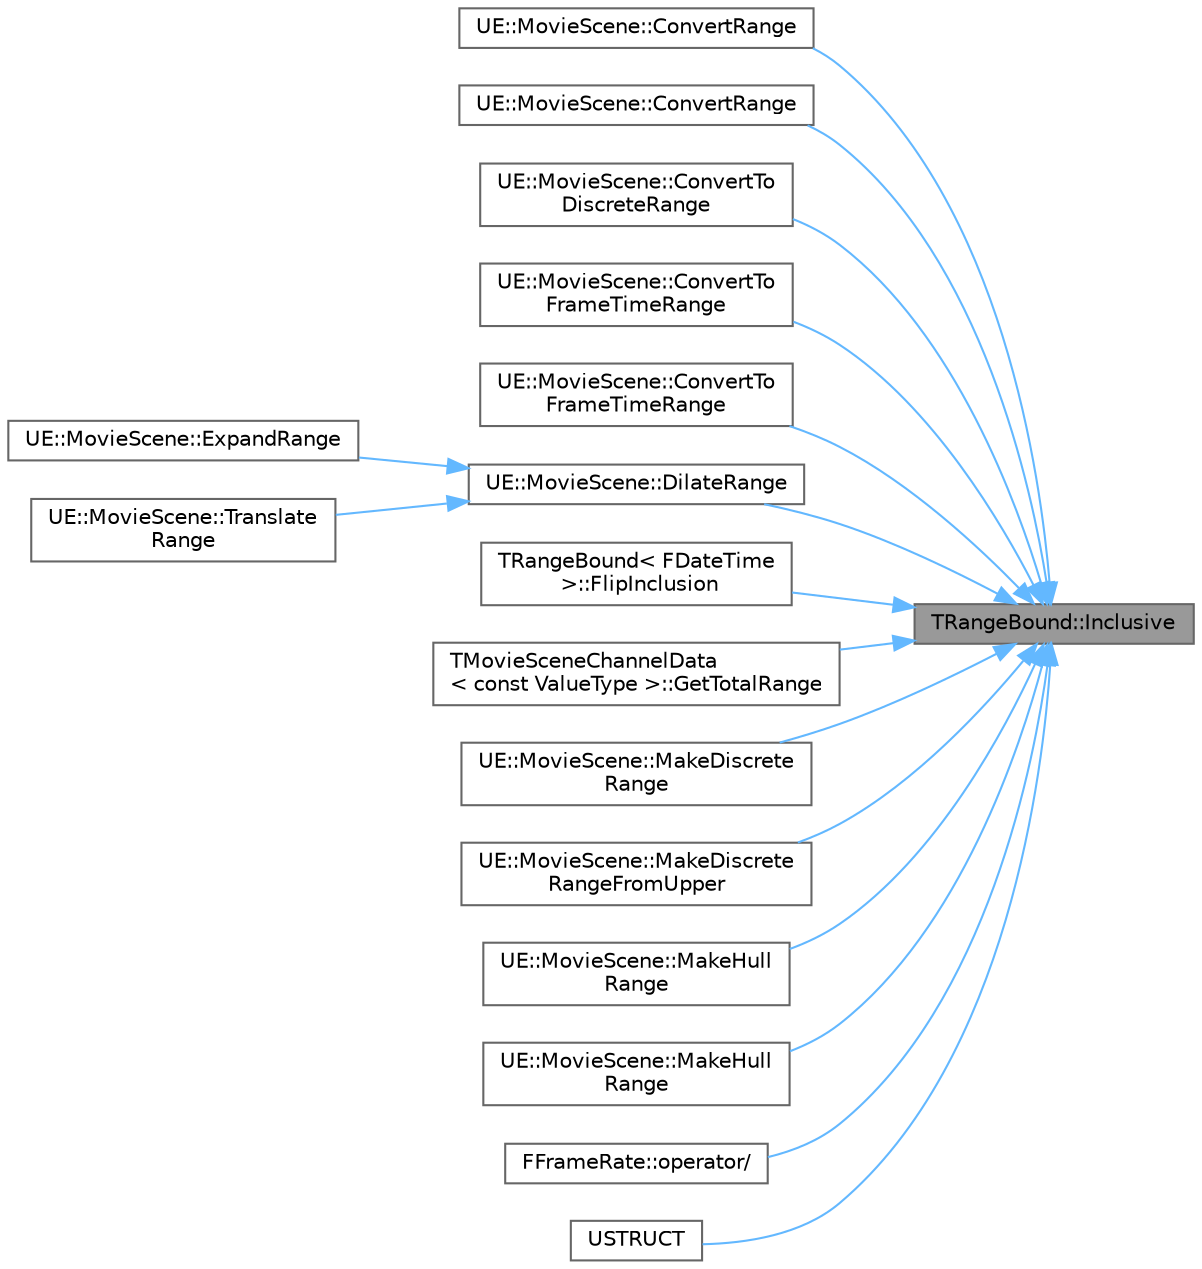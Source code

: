 digraph "TRangeBound::Inclusive"
{
 // INTERACTIVE_SVG=YES
 // LATEX_PDF_SIZE
  bgcolor="transparent";
  edge [fontname=Helvetica,fontsize=10,labelfontname=Helvetica,labelfontsize=10];
  node [fontname=Helvetica,fontsize=10,shape=box,height=0.2,width=0.4];
  rankdir="RL";
  Node1 [id="Node000001",label="TRangeBound::Inclusive",height=0.2,width=0.4,color="gray40", fillcolor="grey60", style="filled", fontcolor="black",tooltip="Returns a closed bound that includes the specified value."];
  Node1 -> Node2 [id="edge1_Node000001_Node000002",dir="back",color="steelblue1",style="solid",tooltip=" "];
  Node2 [id="Node000002",label="UE::MovieScene::ConvertRange",height=0.2,width=0.4,color="grey40", fillcolor="white", style="filled",URL="$d1/dd1/namespaceUE_1_1MovieScene.html#a407a3fed3c9eace110827f266e9f1731",tooltip=" "];
  Node1 -> Node3 [id="edge2_Node000001_Node000003",dir="back",color="steelblue1",style="solid",tooltip=" "];
  Node3 [id="Node000003",label="UE::MovieScene::ConvertRange",height=0.2,width=0.4,color="grey40", fillcolor="white", style="filled",URL="$d1/dd1/namespaceUE_1_1MovieScene.html#a25d0d8d581038ba7822e5cc0befd63a8",tooltip="Converts a range from one type of bounds to another."];
  Node1 -> Node4 [id="edge3_Node000001_Node000004",dir="back",color="steelblue1",style="solid",tooltip=" "];
  Node4 [id="Node000004",label="UE::MovieScene::ConvertTo\lDiscreteRange",height=0.2,width=0.4,color="grey40", fillcolor="white", style="filled",URL="$d1/dd1/namespaceUE_1_1MovieScene.html#aaef86ae749ebe83e70863057c1f0521c",tooltip=" "];
  Node1 -> Node5 [id="edge4_Node000001_Node000005",dir="back",color="steelblue1",style="solid",tooltip=" "];
  Node5 [id="Node000005",label="UE::MovieScene::ConvertTo\lFrameTimeRange",height=0.2,width=0.4,color="grey40", fillcolor="white", style="filled",URL="$d1/dd1/namespaceUE_1_1MovieScene.html#a7fe97ce798941ef0609c5472cb3e3d72",tooltip="Convert a frame number range into a frame time range."];
  Node1 -> Node6 [id="edge5_Node000001_Node000006",dir="back",color="steelblue1",style="solid",tooltip=" "];
  Node6 [id="Node000006",label="UE::MovieScene::ConvertTo\lFrameTimeRange",height=0.2,width=0.4,color="grey40", fillcolor="white", style="filled",URL="$d1/dd1/namespaceUE_1_1MovieScene.html#a6ec173a2bac14d6d44c19dc03199e09c",tooltip=" "];
  Node1 -> Node7 [id="edge6_Node000001_Node000007",dir="back",color="steelblue1",style="solid",tooltip=" "];
  Node7 [id="Node000007",label="UE::MovieScene::DilateRange",height=0.2,width=0.4,color="grey40", fillcolor="white", style="filled",URL="$d1/dd1/namespaceUE_1_1MovieScene.html#a4a5a1daa40e13c9df01f05510b647e59",tooltip="Dilate the specified range by adding a specific size to the lower and upper bounds (if closed)"];
  Node7 -> Node8 [id="edge7_Node000007_Node000008",dir="back",color="steelblue1",style="solid",tooltip=" "];
  Node8 [id="Node000008",label="UE::MovieScene::ExpandRange",height=0.2,width=0.4,color="grey40", fillcolor="white", style="filled",URL="$d1/dd1/namespaceUE_1_1MovieScene.html#a6fbc27251228fb942e5cd1fb4e7b3309",tooltip="Expand the specified range by subtracting the specified amount from the lower bound,..."];
  Node7 -> Node9 [id="edge8_Node000007_Node000009",dir="back",color="steelblue1",style="solid",tooltip=" "];
  Node9 [id="Node000009",label="UE::MovieScene::Translate\lRange",height=0.2,width=0.4,color="grey40", fillcolor="white", style="filled",URL="$d1/dd1/namespaceUE_1_1MovieScene.html#a27ff63fa4ffa6384e864bb2551d12ced",tooltip="Translate the specified range by adding the specified amount to both bounds."];
  Node1 -> Node10 [id="edge9_Node000001_Node000010",dir="back",color="steelblue1",style="solid",tooltip=" "];
  Node10 [id="Node000010",label="TRangeBound\< FDateTime\l \>::FlipInclusion",height=0.2,width=0.4,color="grey40", fillcolor="white", style="filled",URL="$dc/d71/classTRangeBound.html#a10ad41a968d199a75e8c2c152d96bd66",tooltip=" "];
  Node1 -> Node11 [id="edge10_Node000001_Node000011",dir="back",color="steelblue1",style="solid",tooltip=" "];
  Node11 [id="Node000011",label="TMovieSceneChannelData\l\< const ValueType \>::GetTotalRange",height=0.2,width=0.4,color="grey40", fillcolor="white", style="filled",URL="$d6/dcb/structTMovieSceneChannelData_3_01const_01ValueType_01_4.html#ad54e30f70154b562eb666b84f492b094",tooltip="Compute the total time range of the channel data."];
  Node1 -> Node12 [id="edge11_Node000001_Node000012",dir="back",color="steelblue1",style="solid",tooltip=" "];
  Node12 [id="Node000012",label="UE::MovieScene::MakeDiscrete\lRange",height=0.2,width=0.4,color="grey40", fillcolor="white", style="filled",URL="$d1/dd1/namespaceUE_1_1MovieScene.html#a2736a932f8f5fa9982427c5cc477bc68",tooltip="Make a new range that includes the given minimum and excludes the given maximum."];
  Node1 -> Node13 [id="edge12_Node000001_Node000013",dir="back",color="steelblue1",style="solid",tooltip=" "];
  Node13 [id="Node000013",label="UE::MovieScene::MakeDiscrete\lRangeFromUpper",height=0.2,width=0.4,color="grey40", fillcolor="white", style="filled",URL="$d1/dd1/namespaceUE_1_1MovieScene.html#a9016c4142c3d26bd059ab5f749f49b84",tooltip="Make a new range using the specified upper bound, and a given size."];
  Node1 -> Node14 [id="edge13_Node000001_Node000014",dir="back",color="steelblue1",style="solid",tooltip=" "];
  Node14 [id="Node000014",label="UE::MovieScene::MakeHull\lRange",height=0.2,width=0.4,color="grey40", fillcolor="white", style="filled",URL="$d1/dd1/namespaceUE_1_1MovieScene.html#a2eba1b992b859f37b67f27a6a0cee68a",tooltip="Make a new range that includes both the lower and upper bounds of the given range."];
  Node1 -> Node15 [id="edge14_Node000001_Node000015",dir="back",color="steelblue1",style="solid",tooltip=" "];
  Node15 [id="Node000015",label="UE::MovieScene::MakeHull\lRange",height=0.2,width=0.4,color="grey40", fillcolor="white", style="filled",URL="$d1/dd1/namespaceUE_1_1MovieScene.html#a60ce8520b55ce37048b03197687be11c",tooltip="Make a new range that includes both the given minimum and maximum."];
  Node1 -> Node16 [id="edge15_Node000001_Node000016",dir="back",color="steelblue1",style="solid",tooltip=" "];
  Node16 [id="Node000016",label="FFrameRate::operator/",height=0.2,width=0.4,color="grey40", fillcolor="white", style="filled",URL="$df/d97/structFFrameRate.html#ab05aea906ea5838cb44fe4a0f6d6fdc7",tooltip=" "];
  Node1 -> Node17 [id="edge16_Node000001_Node000017",dir="back",color="steelblue1",style="solid",tooltip=" "];
  Node17 [id="Node000017",label="USTRUCT",height=0.2,width=0.4,color="grey40", fillcolor="white", style="filled",URL="$d1/dcf/MovieSceneTimeWarping_8h.html#ae50665c20bf0b56d1cf4cc858fd77ffe",tooltip="Transform time by warping it around from end to start."];
}
